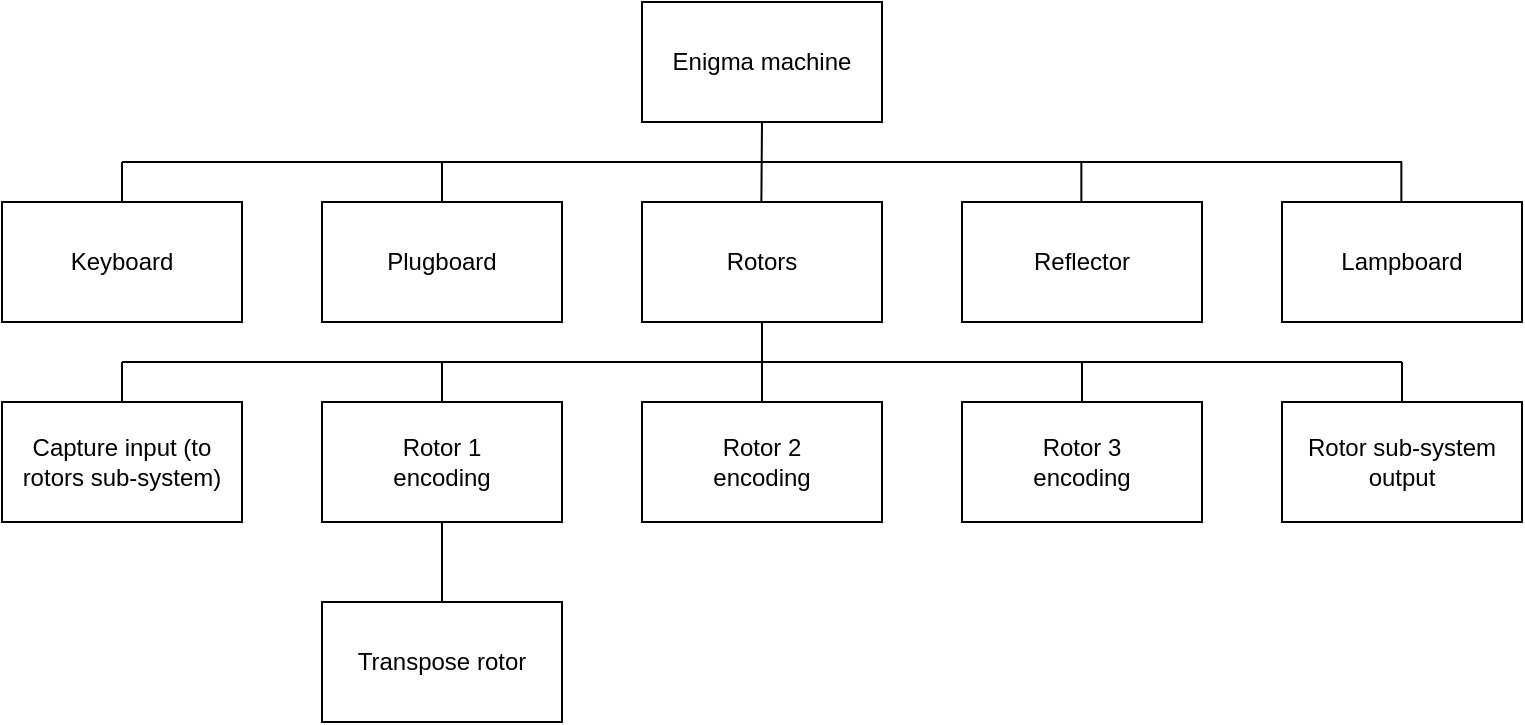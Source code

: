 <mxfile version="16.5.6" type="github">
  <diagram id="IZokSG7Yw7mGTDMLNOXQ" name="Page-1">
    <mxGraphModel dx="596" dy="661" grid="1" gridSize="10" guides="1" tooltips="1" connect="1" arrows="1" fold="1" page="1" pageScale="1" pageWidth="827" pageHeight="1169" math="0" shadow="0">
      <root>
        <mxCell id="0" />
        <mxCell id="1" parent="0" />
        <mxCell id="p_HESIMncqtlb5lp4NN8-1" value="Enigma machine" style="rounded=0;whiteSpace=wrap;html=1;" parent="1" vertex="1">
          <mxGeometry x="320" width="120" height="60" as="geometry" />
        </mxCell>
        <mxCell id="p_HESIMncqtlb5lp4NN8-2" value="Keyboard" style="rounded=0;whiteSpace=wrap;html=1;" parent="1" vertex="1">
          <mxGeometry y="100" width="120" height="60" as="geometry" />
        </mxCell>
        <mxCell id="p_HESIMncqtlb5lp4NN8-3" value="Plugboard" style="rounded=0;whiteSpace=wrap;html=1;" parent="1" vertex="1">
          <mxGeometry x="160" y="100" width="120" height="60" as="geometry" />
        </mxCell>
        <mxCell id="p_HESIMncqtlb5lp4NN8-4" value="Rotors" style="rounded=0;whiteSpace=wrap;html=1;" parent="1" vertex="1">
          <mxGeometry x="320" y="100" width="120" height="60" as="geometry" />
        </mxCell>
        <mxCell id="p_HESIMncqtlb5lp4NN8-5" value="Reflector" style="rounded=0;whiteSpace=wrap;html=1;" parent="1" vertex="1">
          <mxGeometry x="480" y="100" width="120" height="60" as="geometry" />
        </mxCell>
        <mxCell id="p_HESIMncqtlb5lp4NN8-6" value="Lampboard" style="rounded=0;whiteSpace=wrap;html=1;" parent="1" vertex="1">
          <mxGeometry x="640" y="100" width="120" height="60" as="geometry" />
        </mxCell>
        <mxCell id="p_HESIMncqtlb5lp4NN8-8" value="" style="endArrow=none;html=1;rounded=0;" parent="1" edge="1">
          <mxGeometry width="50" height="50" relative="1" as="geometry">
            <mxPoint x="60" y="80" as="sourcePoint" />
            <mxPoint x="700" y="80" as="targetPoint" />
          </mxGeometry>
        </mxCell>
        <mxCell id="p_HESIMncqtlb5lp4NN8-9" value="" style="endArrow=none;html=1;rounded=0;" parent="1" source="p_HESIMncqtlb5lp4NN8-2" edge="1">
          <mxGeometry width="50" height="50" relative="1" as="geometry">
            <mxPoint x="390" y="330" as="sourcePoint" />
            <mxPoint x="60" y="80" as="targetPoint" />
          </mxGeometry>
        </mxCell>
        <mxCell id="p_HESIMncqtlb5lp4NN8-10" value="" style="endArrow=none;html=1;rounded=0;" parent="1" edge="1">
          <mxGeometry width="50" height="50" relative="1" as="geometry">
            <mxPoint x="220" y="100" as="sourcePoint" />
            <mxPoint x="220" y="80" as="targetPoint" />
          </mxGeometry>
        </mxCell>
        <mxCell id="p_HESIMncqtlb5lp4NN8-11" value="" style="endArrow=none;html=1;rounded=0;entryX=0.5;entryY=1;entryDx=0;entryDy=0;" parent="1" target="p_HESIMncqtlb5lp4NN8-1" edge="1">
          <mxGeometry width="50" height="50" relative="1" as="geometry">
            <mxPoint x="379.68" y="100" as="sourcePoint" />
            <mxPoint x="379.68" y="80" as="targetPoint" />
          </mxGeometry>
        </mxCell>
        <mxCell id="p_HESIMncqtlb5lp4NN8-12" value="" style="endArrow=none;html=1;rounded=0;" parent="1" edge="1">
          <mxGeometry width="50" height="50" relative="1" as="geometry">
            <mxPoint x="539.68" y="100" as="sourcePoint" />
            <mxPoint x="539.68" y="80" as="targetPoint" />
          </mxGeometry>
        </mxCell>
        <mxCell id="p_HESIMncqtlb5lp4NN8-13" value="" style="endArrow=none;html=1;rounded=0;" parent="1" edge="1">
          <mxGeometry width="50" height="50" relative="1" as="geometry">
            <mxPoint x="699.68" y="100" as="sourcePoint" />
            <mxPoint x="699.68" y="80" as="targetPoint" />
          </mxGeometry>
        </mxCell>
        <mxCell id="5w7wgQWTN3rOL7jnrAok-1" value="Capture input (to rotors sub-system)" style="rounded=0;whiteSpace=wrap;html=1;" vertex="1" parent="1">
          <mxGeometry y="200" width="120" height="60" as="geometry" />
        </mxCell>
        <mxCell id="5w7wgQWTN3rOL7jnrAok-2" value="" style="endArrow=none;html=1;rounded=0;entryX=0.5;entryY=1;entryDx=0;entryDy=0;" edge="1" parent="1" target="p_HESIMncqtlb5lp4NN8-4">
          <mxGeometry width="50" height="50" relative="1" as="geometry">
            <mxPoint x="380" y="180" as="sourcePoint" />
            <mxPoint x="350" y="330" as="targetPoint" />
          </mxGeometry>
        </mxCell>
        <mxCell id="5w7wgQWTN3rOL7jnrAok-3" value="" style="endArrow=none;html=1;rounded=0;" edge="1" parent="1">
          <mxGeometry width="50" height="50" relative="1" as="geometry">
            <mxPoint x="60" y="180" as="sourcePoint" />
            <mxPoint x="380" y="180" as="targetPoint" />
          </mxGeometry>
        </mxCell>
        <mxCell id="5w7wgQWTN3rOL7jnrAok-4" value="" style="endArrow=none;html=1;rounded=0;exitX=0.5;exitY=0;exitDx=0;exitDy=0;" edge="1" parent="1" source="5w7wgQWTN3rOL7jnrAok-1">
          <mxGeometry width="50" height="50" relative="1" as="geometry">
            <mxPoint x="150" y="160" as="sourcePoint" />
            <mxPoint x="60" y="180" as="targetPoint" />
          </mxGeometry>
        </mxCell>
        <mxCell id="5w7wgQWTN3rOL7jnrAok-5" value="Rotor 1&lt;br&gt;encoding" style="rounded=0;whiteSpace=wrap;html=1;" vertex="1" parent="1">
          <mxGeometry x="160" y="200" width="120" height="60" as="geometry" />
        </mxCell>
        <mxCell id="5w7wgQWTN3rOL7jnrAok-6" value="Rotor 2&lt;br&gt;encoding" style="rounded=0;whiteSpace=wrap;html=1;" vertex="1" parent="1">
          <mxGeometry x="320" y="200" width="120" height="60" as="geometry" />
        </mxCell>
        <mxCell id="5w7wgQWTN3rOL7jnrAok-7" value="Rotor 3&lt;br&gt;encoding" style="rounded=0;whiteSpace=wrap;html=1;" vertex="1" parent="1">
          <mxGeometry x="480" y="200" width="120" height="60" as="geometry" />
        </mxCell>
        <mxCell id="5w7wgQWTN3rOL7jnrAok-8" value="" style="endArrow=none;html=1;rounded=0;exitX=0.5;exitY=0;exitDx=0;exitDy=0;" edge="1" parent="1" source="5w7wgQWTN3rOL7jnrAok-5">
          <mxGeometry width="50" height="50" relative="1" as="geometry">
            <mxPoint x="180" y="140" as="sourcePoint" />
            <mxPoint x="220" y="180" as="targetPoint" />
          </mxGeometry>
        </mxCell>
        <mxCell id="5w7wgQWTN3rOL7jnrAok-9" value="" style="endArrow=none;html=1;rounded=0;exitX=0.5;exitY=0;exitDx=0;exitDy=0;" edge="1" parent="1" source="5w7wgQWTN3rOL7jnrAok-6">
          <mxGeometry width="50" height="50" relative="1" as="geometry">
            <mxPoint x="360" y="220" as="sourcePoint" />
            <mxPoint x="380" y="180" as="targetPoint" />
          </mxGeometry>
        </mxCell>
        <mxCell id="5w7wgQWTN3rOL7jnrAok-10" value="" style="endArrow=none;html=1;rounded=0;" edge="1" parent="1">
          <mxGeometry width="50" height="50" relative="1" as="geometry">
            <mxPoint x="380" y="180" as="sourcePoint" />
            <mxPoint x="540" y="180" as="targetPoint" />
          </mxGeometry>
        </mxCell>
        <mxCell id="5w7wgQWTN3rOL7jnrAok-11" value="Rotor sub-system output" style="rounded=0;whiteSpace=wrap;html=1;" vertex="1" parent="1">
          <mxGeometry x="640" y="200" width="120" height="60" as="geometry" />
        </mxCell>
        <mxCell id="5w7wgQWTN3rOL7jnrAok-12" value="" style="endArrow=none;html=1;rounded=0;" edge="1" parent="1">
          <mxGeometry width="50" height="50" relative="1" as="geometry">
            <mxPoint x="540" y="180" as="sourcePoint" />
            <mxPoint x="700" y="180" as="targetPoint" />
          </mxGeometry>
        </mxCell>
        <mxCell id="5w7wgQWTN3rOL7jnrAok-13" value="" style="endArrow=none;html=1;rounded=0;exitX=0.5;exitY=0;exitDx=0;exitDy=0;" edge="1" parent="1" source="5w7wgQWTN3rOL7jnrAok-7">
          <mxGeometry width="50" height="50" relative="1" as="geometry">
            <mxPoint x="550" y="250" as="sourcePoint" />
            <mxPoint x="540" y="180" as="targetPoint" />
          </mxGeometry>
        </mxCell>
        <mxCell id="5w7wgQWTN3rOL7jnrAok-14" value="" style="endArrow=none;html=1;rounded=0;" edge="1" parent="1" source="5w7wgQWTN3rOL7jnrAok-11">
          <mxGeometry width="50" height="50" relative="1" as="geometry">
            <mxPoint x="550" y="250" as="sourcePoint" />
            <mxPoint x="700" y="180" as="targetPoint" />
          </mxGeometry>
        </mxCell>
        <mxCell id="5w7wgQWTN3rOL7jnrAok-15" value="Transpose rotor" style="rounded=0;whiteSpace=wrap;html=1;" vertex="1" parent="1">
          <mxGeometry x="160" y="300" width="120" height="60" as="geometry" />
        </mxCell>
        <mxCell id="5w7wgQWTN3rOL7jnrAok-16" value="" style="endArrow=none;html=1;rounded=0;exitX=0.5;exitY=1;exitDx=0;exitDy=0;entryX=0.5;entryY=0;entryDx=0;entryDy=0;" edge="1" parent="1" source="5w7wgQWTN3rOL7jnrAok-5" target="5w7wgQWTN3rOL7jnrAok-15">
          <mxGeometry width="50" height="50" relative="1" as="geometry">
            <mxPoint x="270" y="250" as="sourcePoint" />
            <mxPoint x="320" y="200" as="targetPoint" />
          </mxGeometry>
        </mxCell>
      </root>
    </mxGraphModel>
  </diagram>
</mxfile>
